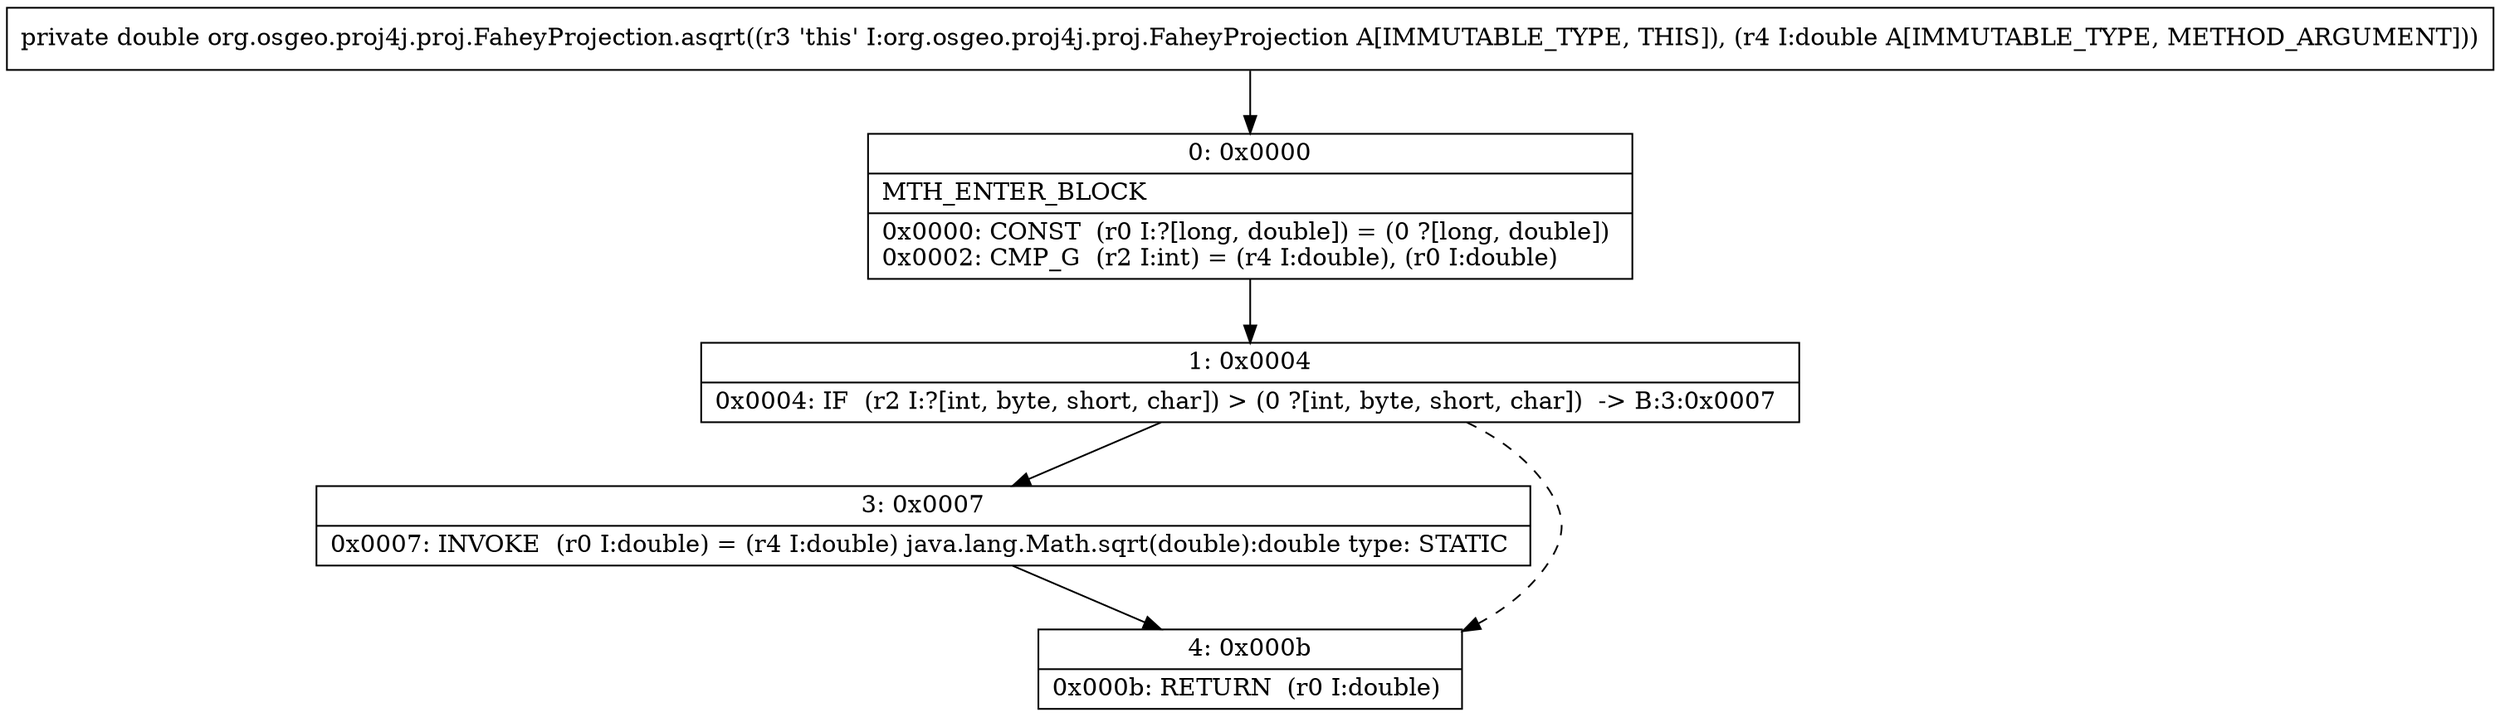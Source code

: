 digraph "CFG fororg.osgeo.proj4j.proj.FaheyProjection.asqrt(D)D" {
Node_0 [shape=record,label="{0\:\ 0x0000|MTH_ENTER_BLOCK\l|0x0000: CONST  (r0 I:?[long, double]) = (0 ?[long, double]) \l0x0002: CMP_G  (r2 I:int) = (r4 I:double), (r0 I:double) \l}"];
Node_1 [shape=record,label="{1\:\ 0x0004|0x0004: IF  (r2 I:?[int, byte, short, char]) \> (0 ?[int, byte, short, char])  \-\> B:3:0x0007 \l}"];
Node_3 [shape=record,label="{3\:\ 0x0007|0x0007: INVOKE  (r0 I:double) = (r4 I:double) java.lang.Math.sqrt(double):double type: STATIC \l}"];
Node_4 [shape=record,label="{4\:\ 0x000b|0x000b: RETURN  (r0 I:double) \l}"];
MethodNode[shape=record,label="{private double org.osgeo.proj4j.proj.FaheyProjection.asqrt((r3 'this' I:org.osgeo.proj4j.proj.FaheyProjection A[IMMUTABLE_TYPE, THIS]), (r4 I:double A[IMMUTABLE_TYPE, METHOD_ARGUMENT])) }"];
MethodNode -> Node_0;
Node_0 -> Node_1;
Node_1 -> Node_3;
Node_1 -> Node_4[style=dashed];
Node_3 -> Node_4;
}

